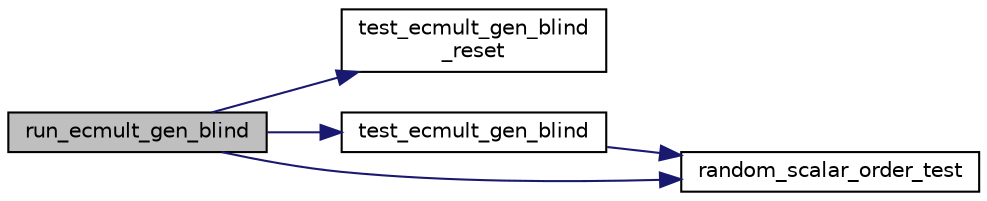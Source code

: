 digraph "run_ecmult_gen_blind"
{
  edge [fontname="Helvetica",fontsize="10",labelfontname="Helvetica",labelfontsize="10"];
  node [fontname="Helvetica",fontsize="10",shape=record];
  rankdir="LR";
  Node137 [label="run_ecmult_gen_blind",height=0.2,width=0.4,color="black", fillcolor="grey75", style="filled", fontcolor="black"];
  Node137 -> Node138 [color="midnightblue",fontsize="10",style="solid",fontname="Helvetica"];
  Node138 [label="test_ecmult_gen_blind\l_reset",height=0.2,width=0.4,color="black", fillcolor="white", style="filled",URL="$d5/d7f/tests_8c.html#a375b2994cf6e867644abdf5ae3f93abe"];
  Node137 -> Node139 [color="midnightblue",fontsize="10",style="solid",fontname="Helvetica"];
  Node139 [label="test_ecmult_gen_blind",height=0.2,width=0.4,color="black", fillcolor="white", style="filled",URL="$d5/d7f/tests_8c.html#ab353fbc77d15cd48e25d995ea3f33795"];
  Node139 -> Node140 [color="midnightblue",fontsize="10",style="solid",fontname="Helvetica"];
  Node140 [label="random_scalar_order_test",height=0.2,width=0.4,color="black", fillcolor="white", style="filled",URL="$d5/d7f/tests_8c.html#a51e09e6745e0afdb0d596ee0f4b3c3f7"];
  Node137 -> Node140 [color="midnightblue",fontsize="10",style="solid",fontname="Helvetica"];
}
